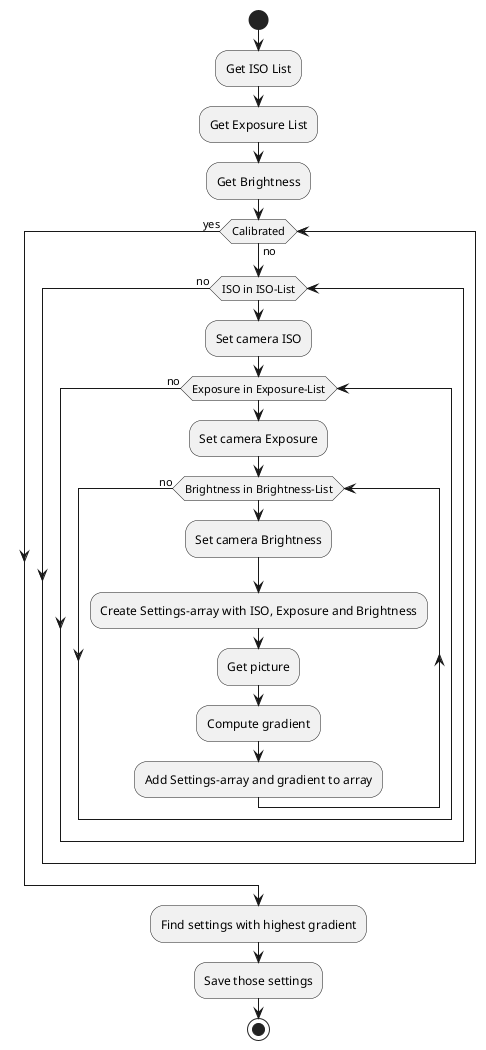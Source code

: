 @startuml Camera Calibration
start
:Get ISO List;
:Get Exposure List;
:Get Brightness;
while (Calibrated) is (no)
    while (ISO in ISO-List)
        :Set camera ISO;
        while (Exposure in Exposure-List)
            :Set camera Exposure;
            while (Brightness in Brightness-List)
                :Set camera Brightness;
                :Create Settings-array with ISO, Exposure and Brightness;
                :Get picture;
                :Compute gradient;
                :Add Settings-array and gradient to array;
            endwhile (no)
        endwhile (no)
    endwhile (no)
endwhile (yes)
:Find settings with highest gradient;
:Save those settings;
stop
@enduml